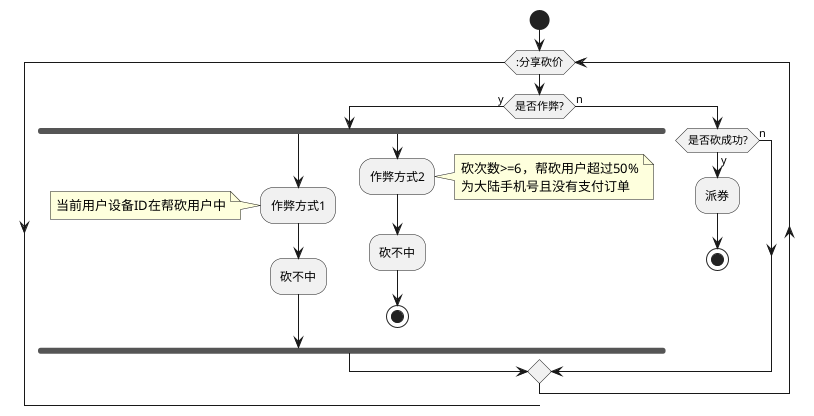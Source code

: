 @startuml

start

while(:分享砍价);

if (是否作弊?) then (y)

  fork
    :作弊方式1;
    note left: 当前用户设备ID在帮砍用户中

    :砍不中;
  fork again
    :作弊方式2;

    note right: 砍次数>=6，帮砍用户超过50%\n为大陆手机号且没有支付订单

    :砍不中;
    stop

  end fork

else (n)

  if (是否砍成功?) then (y)
    :派券;
    stop

  else (n)
    endif

endif
endwhile

@enduml